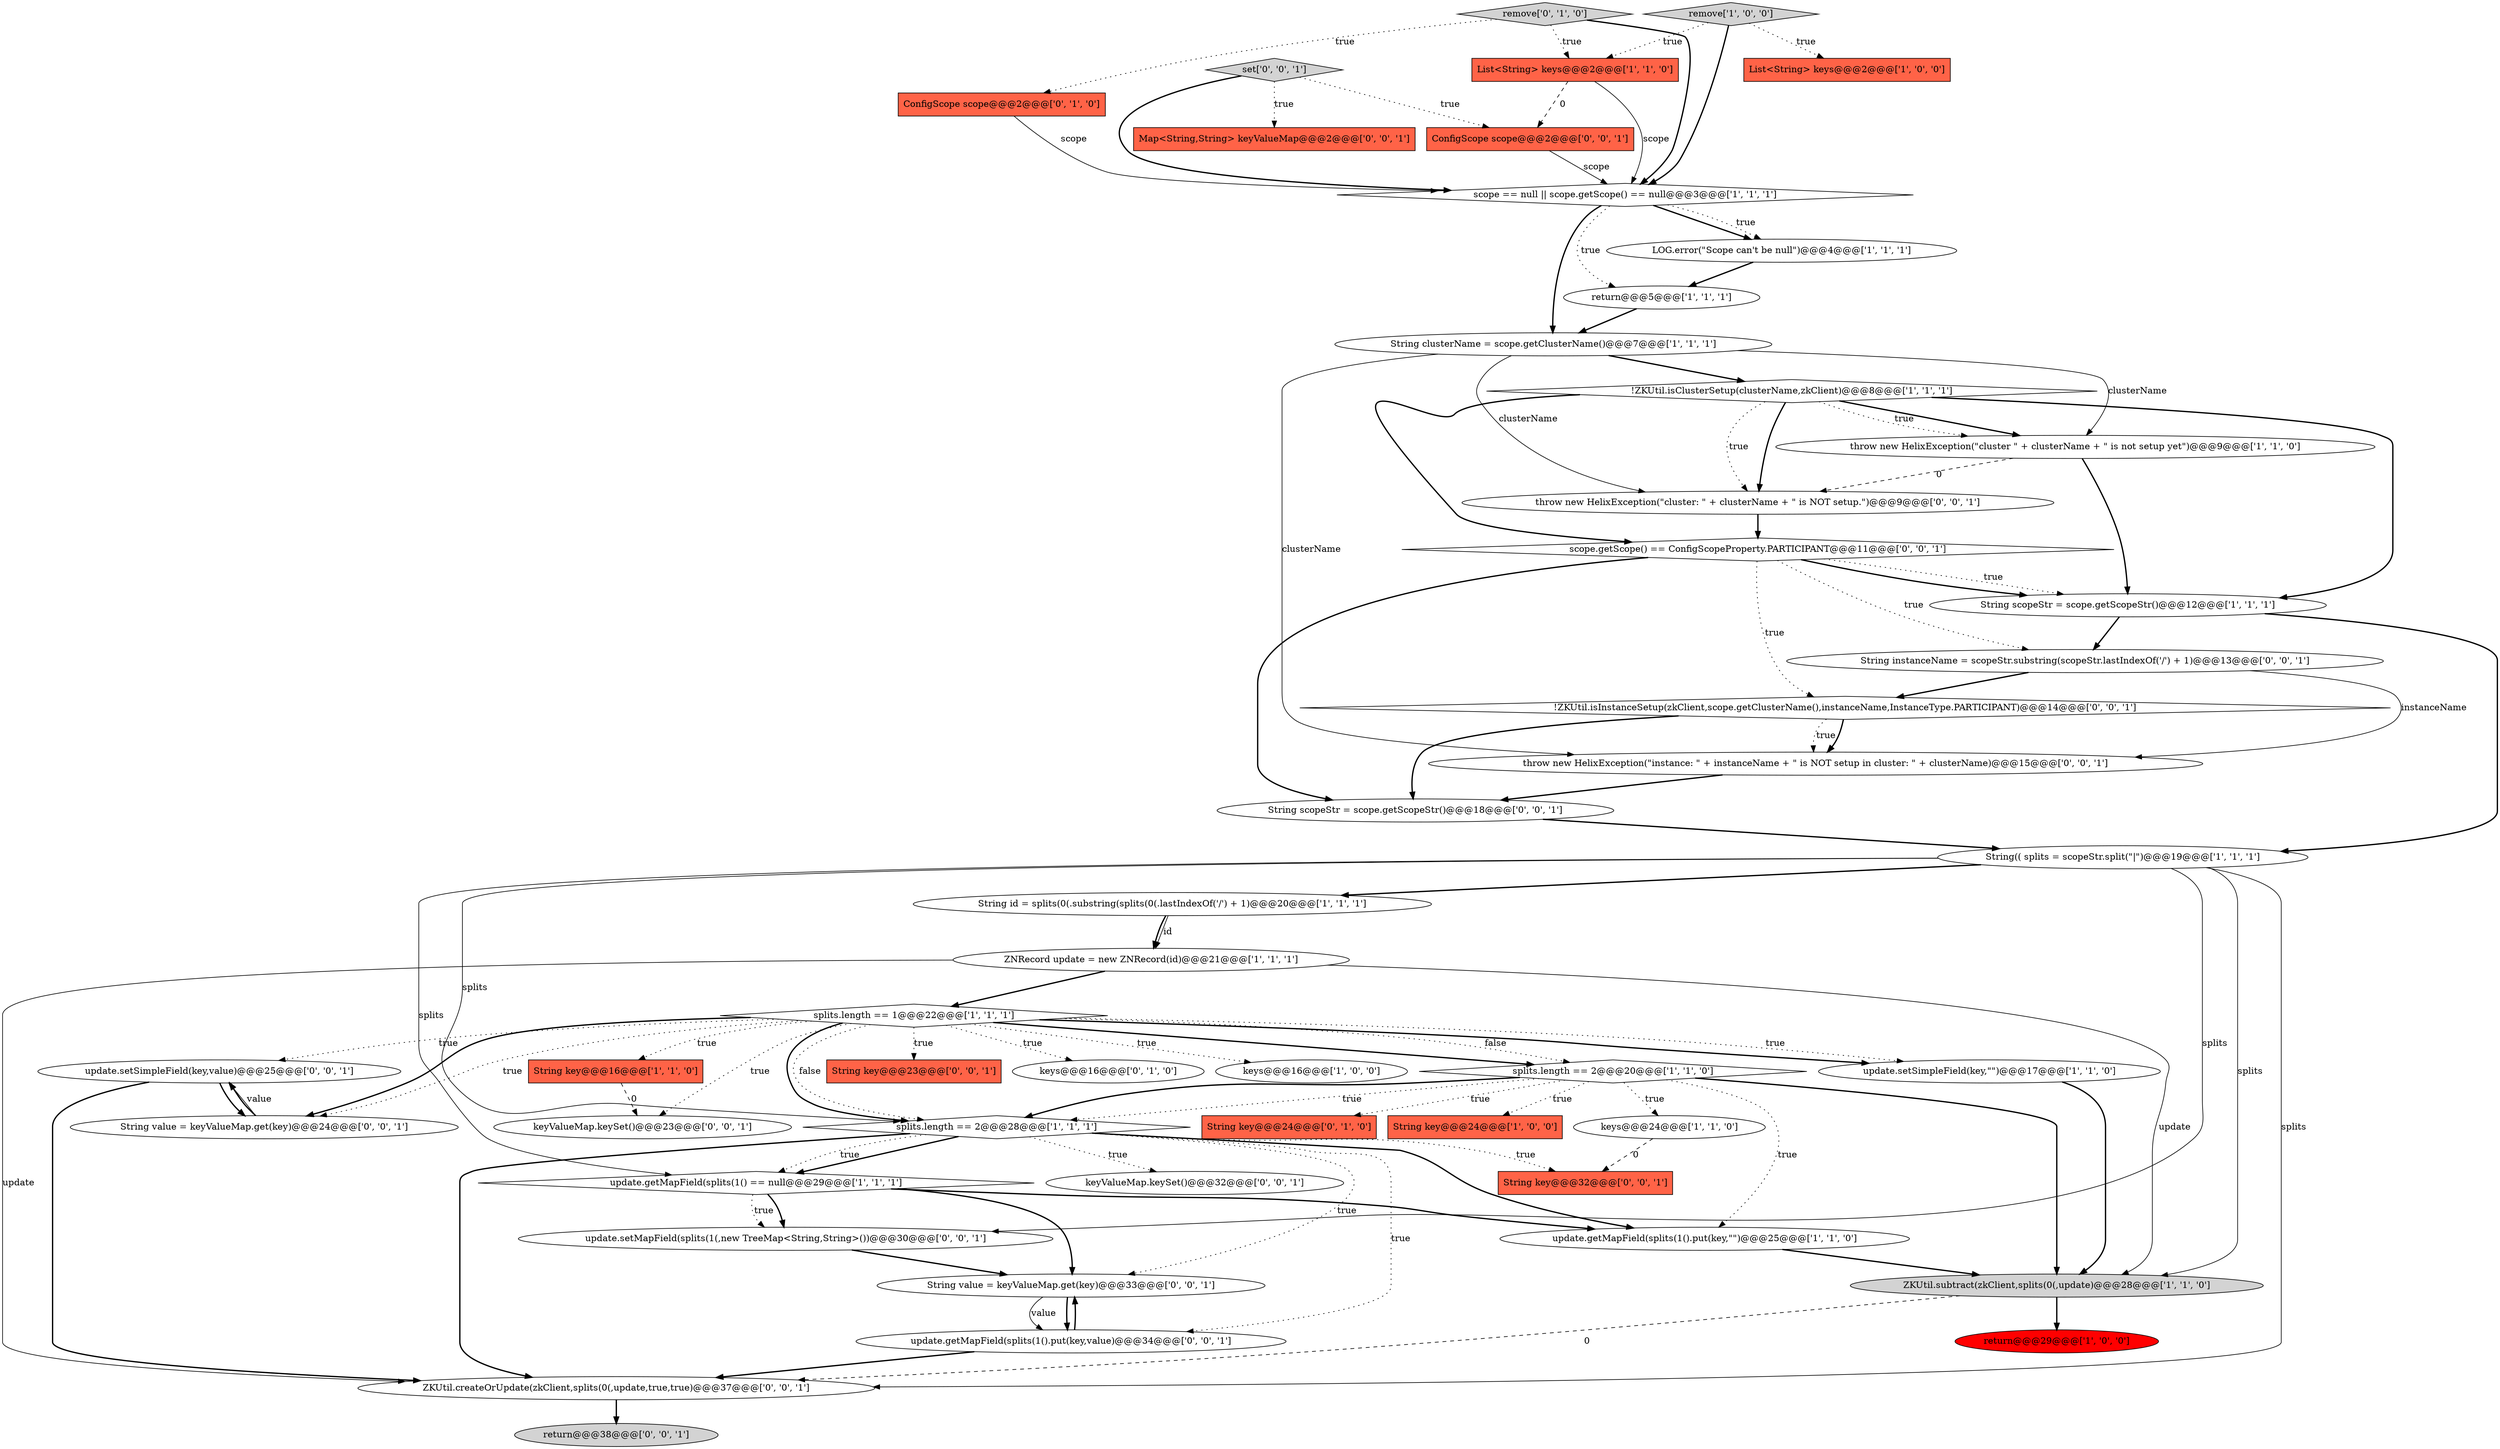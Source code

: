 digraph {
19 [style = filled, label = "update.setSimpleField(key,\"\")@@@17@@@['1', '1', '0']", fillcolor = white, shape = ellipse image = "AAA0AAABBB1BBB"];
48 [style = filled, label = "update.setSimpleField(key,value)@@@25@@@['0', '0', '1']", fillcolor = white, shape = ellipse image = "AAA0AAABBB3BBB"];
30 [style = filled, label = "!ZKUtil.isInstanceSetup(zkClient,scope.getClusterName(),instanceName,InstanceType.PARTICIPANT)@@@14@@@['0', '0', '1']", fillcolor = white, shape = diamond image = "AAA0AAABBB3BBB"];
15 [style = filled, label = "ZNRecord update = new ZNRecord(id)@@@21@@@['1', '1', '1']", fillcolor = white, shape = ellipse image = "AAA0AAABBB1BBB"];
35 [style = filled, label = "set['0', '0', '1']", fillcolor = lightgray, shape = diamond image = "AAA0AAABBB3BBB"];
37 [style = filled, label = "ZKUtil.createOrUpdate(zkClient,splits(0(,update,true,true)@@@37@@@['0', '0', '1']", fillcolor = white, shape = ellipse image = "AAA0AAABBB3BBB"];
42 [style = filled, label = "String scopeStr = scope.getScopeStr()@@@18@@@['0', '0', '1']", fillcolor = white, shape = ellipse image = "AAA0AAABBB3BBB"];
16 [style = filled, label = "update.getMapField(splits(1() == null@@@29@@@['1', '1', '1']", fillcolor = white, shape = diamond image = "AAA0AAABBB1BBB"];
24 [style = filled, label = "LOG.error(\"Scope can't be null\")@@@4@@@['1', '1', '1']", fillcolor = white, shape = ellipse image = "AAA0AAABBB1BBB"];
8 [style = filled, label = "String clusterName = scope.getClusterName()@@@7@@@['1', '1', '1']", fillcolor = white, shape = ellipse image = "AAA0AAABBB1BBB"];
40 [style = filled, label = "keyValueMap.keySet()@@@23@@@['0', '0', '1']", fillcolor = white, shape = ellipse image = "AAA0AAABBB3BBB"];
9 [style = filled, label = "keys@@@24@@@['1', '1', '0']", fillcolor = white, shape = ellipse image = "AAA0AAABBB1BBB"];
11 [style = filled, label = "splits.length == 1@@@22@@@['1', '1', '1']", fillcolor = white, shape = diamond image = "AAA0AAABBB1BBB"];
27 [style = filled, label = "remove['0', '1', '0']", fillcolor = lightgray, shape = diamond image = "AAA0AAABBB2BBB"];
36 [style = filled, label = "update.setMapField(splits(1(,new TreeMap<String,String>())@@@30@@@['0', '0', '1']", fillcolor = white, shape = ellipse image = "AAA0AAABBB3BBB"];
14 [style = filled, label = "String scopeStr = scope.getScopeStr()@@@12@@@['1', '1', '1']", fillcolor = white, shape = ellipse image = "AAA0AAABBB1BBB"];
46 [style = filled, label = "return@@@38@@@['0', '0', '1']", fillcolor = lightgray, shape = ellipse image = "AAA0AAABBB3BBB"];
5 [style = filled, label = "String(( splits = scopeStr.split(\"\|\")@@@19@@@['1', '1', '1']", fillcolor = white, shape = ellipse image = "AAA0AAABBB1BBB"];
18 [style = filled, label = "scope == null || scope.getScope() == null@@@3@@@['1', '1', '1']", fillcolor = white, shape = diamond image = "AAA0AAABBB1BBB"];
34 [style = filled, label = "String key@@@23@@@['0', '0', '1']", fillcolor = tomato, shape = box image = "AAA0AAABBB3BBB"];
17 [style = filled, label = "splits.length == 2@@@28@@@['1', '1', '1']", fillcolor = white, shape = diamond image = "AAA0AAABBB1BBB"];
20 [style = filled, label = "!ZKUtil.isClusterSetup(clusterName,zkClient)@@@8@@@['1', '1', '1']", fillcolor = white, shape = diamond image = "AAA0AAABBB1BBB"];
47 [style = filled, label = "ConfigScope scope@@@2@@@['0', '0', '1']", fillcolor = tomato, shape = box image = "AAA0AAABBB3BBB"];
31 [style = filled, label = "keyValueMap.keySet()@@@32@@@['0', '0', '1']", fillcolor = white, shape = ellipse image = "AAA0AAABBB3BBB"];
43 [style = filled, label = "throw new HelixException(\"instance: \" + instanceName + \" is NOT setup in cluster: \" + clusterName)@@@15@@@['0', '0', '1']", fillcolor = white, shape = ellipse image = "AAA0AAABBB3BBB"];
45 [style = filled, label = "String value = keyValueMap.get(key)@@@24@@@['0', '0', '1']", fillcolor = white, shape = ellipse image = "AAA0AAABBB3BBB"];
25 [style = filled, label = "String key@@@24@@@['0', '1', '0']", fillcolor = tomato, shape = box image = "AAA0AAABBB2BBB"];
13 [style = filled, label = "update.getMapField(splits(1().put(key,\"\")@@@25@@@['1', '1', '0']", fillcolor = white, shape = ellipse image = "AAA0AAABBB1BBB"];
28 [style = filled, label = "keys@@@16@@@['0', '1', '0']", fillcolor = white, shape = ellipse image = "AAA0AAABBB2BBB"];
7 [style = filled, label = "ZKUtil.subtract(zkClient,splits(0(,update)@@@28@@@['1', '1', '0']", fillcolor = lightgray, shape = ellipse image = "AAA0AAABBB1BBB"];
3 [style = filled, label = "String key@@@24@@@['1', '0', '0']", fillcolor = tomato, shape = box image = "AAA0AAABBB1BBB"];
10 [style = filled, label = "return@@@29@@@['1', '0', '0']", fillcolor = red, shape = ellipse image = "AAA1AAABBB1BBB"];
6 [style = filled, label = "String key@@@16@@@['1', '1', '0']", fillcolor = tomato, shape = box image = "AAA0AAABBB1BBB"];
29 [style = filled, label = "String instanceName = scopeStr.substring(scopeStr.lastIndexOf('/') + 1)@@@13@@@['0', '0', '1']", fillcolor = white, shape = ellipse image = "AAA0AAABBB3BBB"];
4 [style = filled, label = "return@@@5@@@['1', '1', '1']", fillcolor = white, shape = ellipse image = "AAA0AAABBB1BBB"];
0 [style = filled, label = "keys@@@16@@@['1', '0', '0']", fillcolor = white, shape = ellipse image = "AAA0AAABBB1BBB"];
12 [style = filled, label = "List<String> keys@@@2@@@['1', '0', '0']", fillcolor = tomato, shape = box image = "AAA0AAABBB1BBB"];
22 [style = filled, label = "String id = splits(0(.substring(splits(0(.lastIndexOf('/') + 1)@@@20@@@['1', '1', '1']", fillcolor = white, shape = ellipse image = "AAA0AAABBB1BBB"];
32 [style = filled, label = "String value = keyValueMap.get(key)@@@33@@@['0', '0', '1']", fillcolor = white, shape = ellipse image = "AAA0AAABBB3BBB"];
2 [style = filled, label = "splits.length == 2@@@20@@@['1', '1', '0']", fillcolor = white, shape = diamond image = "AAA0AAABBB1BBB"];
23 [style = filled, label = "throw new HelixException(\"cluster \" + clusterName + \" is not setup yet\")@@@9@@@['1', '1', '0']", fillcolor = white, shape = ellipse image = "AAA0AAABBB1BBB"];
33 [style = filled, label = "String key@@@32@@@['0', '0', '1']", fillcolor = tomato, shape = box image = "AAA0AAABBB3BBB"];
38 [style = filled, label = "update.getMapField(splits(1().put(key,value)@@@34@@@['0', '0', '1']", fillcolor = white, shape = ellipse image = "AAA0AAABBB3BBB"];
39 [style = filled, label = "Map<String,String> keyValueMap@@@2@@@['0', '0', '1']", fillcolor = tomato, shape = box image = "AAA0AAABBB3BBB"];
21 [style = filled, label = "List<String> keys@@@2@@@['1', '1', '0']", fillcolor = tomato, shape = box image = "AAA0AAABBB1BBB"];
44 [style = filled, label = "throw new HelixException(\"cluster: \" + clusterName + \" is NOT setup.\")@@@9@@@['0', '0', '1']", fillcolor = white, shape = ellipse image = "AAA0AAABBB3BBB"];
41 [style = filled, label = "scope.getScope() == ConfigScopeProperty.PARTICIPANT@@@11@@@['0', '0', '1']", fillcolor = white, shape = diamond image = "AAA0AAABBB3BBB"];
1 [style = filled, label = "remove['1', '0', '0']", fillcolor = lightgray, shape = diamond image = "AAA0AAABBB1BBB"];
26 [style = filled, label = "ConfigScope scope@@@2@@@['0', '1', '0']", fillcolor = tomato, shape = box image = "AAA0AAABBB2BBB"];
22->15 [style = bold, label=""];
29->30 [style = bold, label=""];
5->16 [style = solid, label="splits"];
11->2 [style = dotted, label="false"];
43->42 [style = bold, label=""];
1->21 [style = dotted, label="true"];
11->40 [style = dotted, label="true"];
32->38 [style = solid, label="value"];
41->14 [style = dotted, label="true"];
45->48 [style = bold, label=""];
2->25 [style = dotted, label="true"];
11->34 [style = dotted, label="true"];
45->48 [style = solid, label="value"];
41->29 [style = dotted, label="true"];
8->20 [style = bold, label=""];
15->11 [style = bold, label=""];
35->47 [style = dotted, label="true"];
5->37 [style = solid, label="splits"];
5->36 [style = solid, label="splits"];
11->0 [style = dotted, label="true"];
1->12 [style = dotted, label="true"];
11->28 [style = dotted, label="true"];
11->17 [style = dotted, label="false"];
4->8 [style = bold, label=""];
30->43 [style = dotted, label="true"];
26->18 [style = solid, label="scope"];
17->16 [style = bold, label=""];
2->3 [style = dotted, label="true"];
17->38 [style = dotted, label="true"];
48->37 [style = bold, label=""];
8->23 [style = solid, label="clusterName"];
35->18 [style = bold, label=""];
21->18 [style = solid, label="scope"];
30->42 [style = bold, label=""];
20->14 [style = bold, label=""];
16->32 [style = bold, label=""];
27->21 [style = dotted, label="true"];
17->37 [style = bold, label=""];
38->32 [style = bold, label=""];
29->43 [style = solid, label="instanceName"];
17->16 [style = dotted, label="true"];
23->14 [style = bold, label=""];
20->41 [style = bold, label=""];
37->46 [style = bold, label=""];
20->23 [style = bold, label=""];
38->37 [style = bold, label=""];
44->41 [style = bold, label=""];
11->17 [style = bold, label=""];
11->19 [style = dotted, label="true"];
5->22 [style = bold, label=""];
17->33 [style = dotted, label="true"];
2->17 [style = bold, label=""];
15->37 [style = solid, label="update"];
27->18 [style = bold, label=""];
41->30 [style = dotted, label="true"];
16->13 [style = bold, label=""];
18->24 [style = bold, label=""];
16->36 [style = bold, label=""];
30->43 [style = bold, label=""];
18->24 [style = dotted, label="true"];
16->36 [style = dotted, label="true"];
22->15 [style = solid, label="id"];
6->40 [style = dashed, label="0"];
5->17 [style = solid, label="splits"];
20->44 [style = dotted, label="true"];
8->44 [style = solid, label="clusterName"];
2->9 [style = dotted, label="true"];
21->47 [style = dashed, label="0"];
5->7 [style = solid, label="splits"];
11->6 [style = dotted, label="true"];
20->23 [style = dotted, label="true"];
14->29 [style = bold, label=""];
17->13 [style = bold, label=""];
18->8 [style = bold, label=""];
41->14 [style = bold, label=""];
14->5 [style = bold, label=""];
35->39 [style = dotted, label="true"];
7->10 [style = bold, label=""];
8->43 [style = solid, label="clusterName"];
27->26 [style = dotted, label="true"];
2->17 [style = dotted, label="true"];
11->45 [style = bold, label=""];
47->18 [style = solid, label="scope"];
36->32 [style = bold, label=""];
1->18 [style = bold, label=""];
11->48 [style = dotted, label="true"];
11->45 [style = dotted, label="true"];
11->19 [style = bold, label=""];
17->32 [style = dotted, label="true"];
11->2 [style = bold, label=""];
20->44 [style = bold, label=""];
9->33 [style = dashed, label="0"];
17->31 [style = dotted, label="true"];
32->38 [style = bold, label=""];
24->4 [style = bold, label=""];
48->45 [style = bold, label=""];
23->44 [style = dashed, label="0"];
13->7 [style = bold, label=""];
7->37 [style = dashed, label="0"];
18->4 [style = dotted, label="true"];
42->5 [style = bold, label=""];
2->7 [style = bold, label=""];
19->7 [style = bold, label=""];
2->13 [style = dotted, label="true"];
15->7 [style = solid, label="update"];
41->42 [style = bold, label=""];
}

